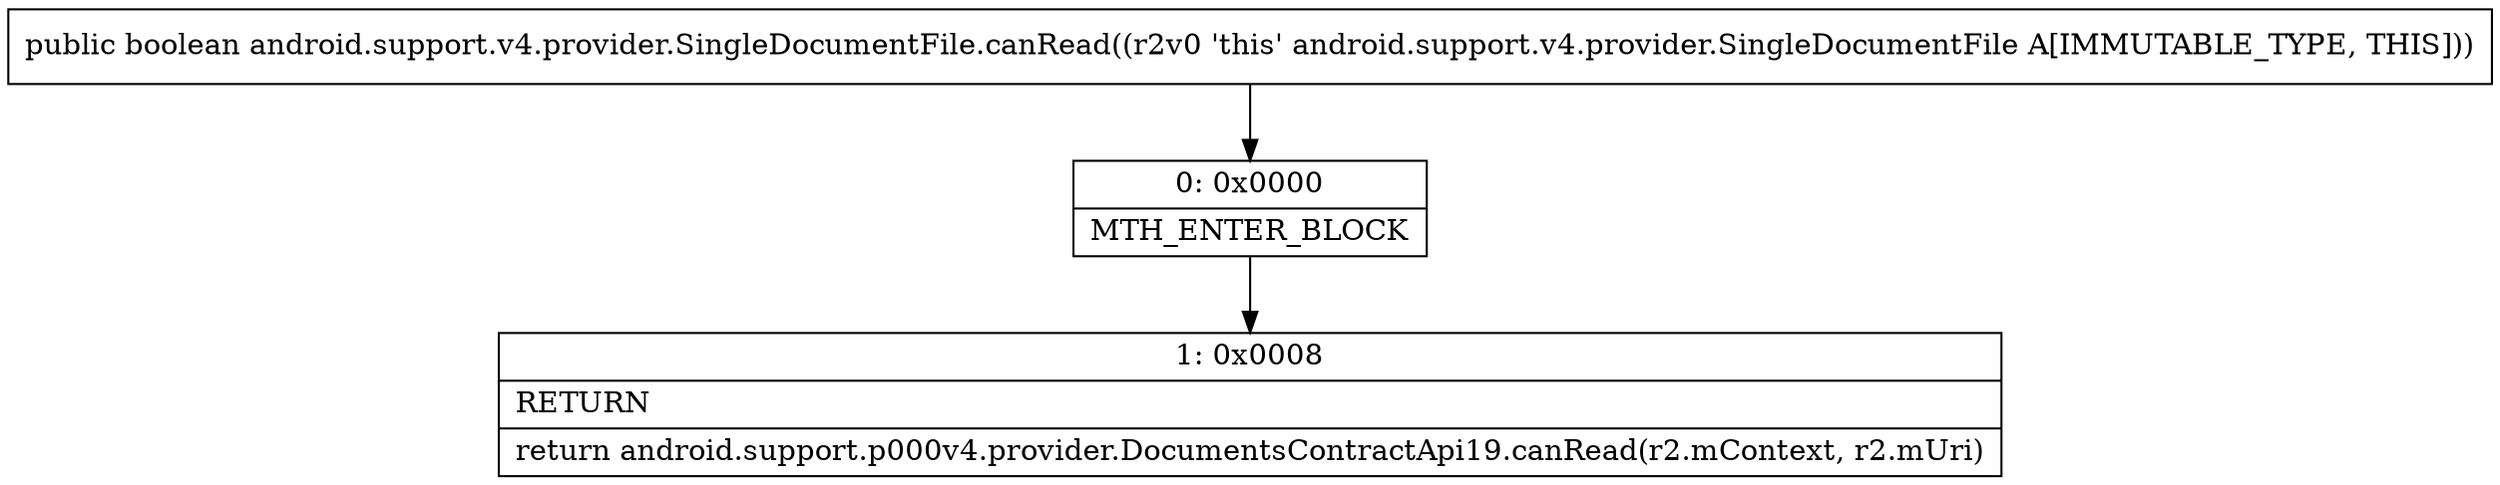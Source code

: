 digraph "CFG forandroid.support.v4.provider.SingleDocumentFile.canRead()Z" {
Node_0 [shape=record,label="{0\:\ 0x0000|MTH_ENTER_BLOCK\l}"];
Node_1 [shape=record,label="{1\:\ 0x0008|RETURN\l|return android.support.p000v4.provider.DocumentsContractApi19.canRead(r2.mContext, r2.mUri)\l}"];
MethodNode[shape=record,label="{public boolean android.support.v4.provider.SingleDocumentFile.canRead((r2v0 'this' android.support.v4.provider.SingleDocumentFile A[IMMUTABLE_TYPE, THIS])) }"];
MethodNode -> Node_0;
Node_0 -> Node_1;
}

